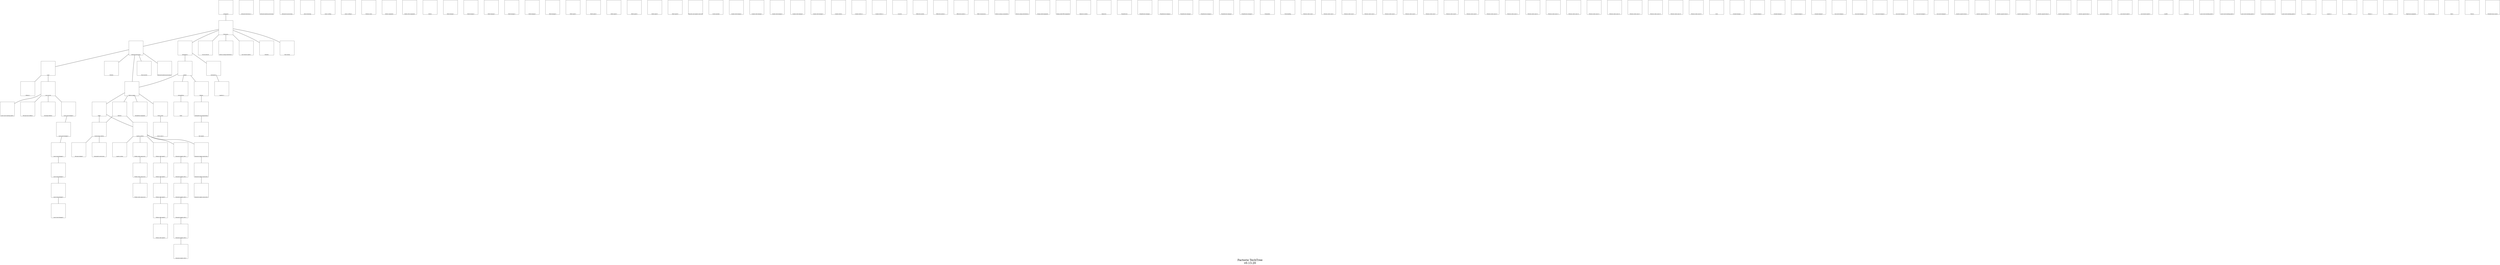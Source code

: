 digraph FactorioTechTree {
    // global config
    nodesep=2               // space between two adjacent nodes of the same rank
    ranksep=2               // space between two adjacent node ranks
    imagepath="images"      // global path for images
    overlap=false
    label="Factorio TechTree\nv0.13.20"
    fontsize=64;            // only for footer, not for node labels

    // node style definition
    node[shape=square,style=bold,height=4.7,width=4.7,fixedsize=true,image="ph.png",labelloc=b,fontsize=20];

    // nodes

    advancedElectronics             [label="Advanced electronics",image="Advanced-electronics-research.png"];
    advancedElectronics2            [label="Advanced electronics 2",image="Advanced-electronics-2-research.png"];
	advancedMaterialProcessing      [label="Advanced material processing",image="Advanced-material-processing-research.png"];
    advancedMaterialProcessing2     [label="Advanced material processing 2",image="Advanced-material-processing-research.png"];
	advancedOilProcessing			[label="Advanced oil processing",image="Oil-processing-research.png"];
    alienTechnology					[label="Alien technology",image="Alien-technology-research.png"];
    armorCrafting                   [label="Armor crafting",image="Armor-making-research.png"];
    armorCrafting2                  [label="Armor crafting 2",image="Armor-making-research.png"];
    armorCrafting3                  [label="Modular armor",image="Armor-making-research.png"];
    automatedConstruction           [label="Automated construction",image="Automated-construction-research.png"];
    automatedRailTransportation     [label="Automated rail transportation",image="Automated-rail-transportation-research.png"];
    automation                      [label="Automation",image="Automation-research.png"];
    automation2                     [label="Automation 2",image="Automation-research.png"];
    automation3                     [label="Automation 3",image="Automation-research.png"];
    automobilism                    [label="Automobilism",image="Automobilism-research.png"];
    #basicElectricDischargeDefense   [label="Discharge defense",image="Basic-electric-discharge-defense-equipment-research.png"];
    #basicExoskeletonEquipment		[label="Exoskeleton equipment",image="Basic-exoskeleton-equipment-research.png"];
    #basicLaserDefenseEquipment		[label="Personal laser defense",image="Basic-laser-defense-equipment-research.png"];
    batteryEquipment				[label="Battery equipment",image="Battery-equipment-research.png"];
    batteryEquipment2				[label="Battery MK2 equipment",image="Battery-mk2-equipment-research.png"];
    battery 						[label="Battery",image="Battery-research.png"];
    bulletDamage1 					[label="Bullet damage 1",image="Bullet-damage-research.png"];
    bulletDamage2 					[label="Bullet damage 2",image="Bullet-damage-research.png"];
    bulletDamage3					[label="Bullet damage 3",image="Bullet-damage-research.png"];
    bulletDamage4 					[label="Bullet damage 4",image="Bullet-damage-research.png"];
    bulletDamage5 					[label="Bullet damage 5",image="Bullet-damage-research.png"];
    bulletDamage6 					[label="Bullet damage 6",image="Bullet-damage-research.png"];
    bulletSpeed1 					[label="Bullet speed 1",image="Bullet-speed-research.png"];
    bulletSpeed2 					[label="Bullet speed 2",image="Bullet-speed-research.png"];
    bulletSpeed3 					[label="Bullet speed 3",image="Bullet-speed-research.png"];
    bulletSpeed4 					[label="Bullet speed 4",image="Bullet-speed-research.png"];
    bulletSpeed5 					[label="Bullet speed 5",image="Bullet-speed-research.png"];
    bulletSpeed6 					[label="Bullet speed 6",image="Bullet-speed-research.png"];
    characterAutoLogisticTrashSlots [label="Character auto logistic trash slots",image="Character-auto-logistic-trash-slots-research.png"];
    characterLogisticSlots1         [label="Character logistic slots 1",image="Character-logistic-slots-research.png"];
    characterLogisticSlots2         [label="Character logistic slots 2",image="Character-logistic-slots-research.png"];
    characterLogisticSlots3         [label="Character logistic slots 3",image="Character-logistic-slots-research.png"];
    characterLogisticSlots4         [label="Character logistic slots 4",image="Character-logistic-slots-research.png"];
    characterLogisticSlots5         [label="Character logistic slots 5",image="Character-logistic-slots-research.png"];
    characterLogisticSlots6         [label="Character logistic slots 6",image="Character-logistic-slots-research.png"];
    characterLogisticTrashSlots1    [label="Character logistic trash slots 1",image="Character-logistic-trash-slots-research.png"];
    characterLogisticTrashSlots2    [label="Character logistic trash slots 2",image="Character-logistic-trash-slots-research.png"];
    characterLogisticTrashSlots3    [label="Character logistic trash slots 3",image="Character-logistic-trash-slots-research.png"];
    circuitNetwork                  [label="Circuit network",image="Circuit-network-research.png"];
    clusterGrenade					[label="Cluster grenade",image="Cluster-grenade-research.png"];
    combatRobotDamage1 				[label="Combat robot damage 1",image="Combat-robot-damage-research.png"];
    combatRobotDamage2 				[label="Combat robot damage 2",image="Combat-robot-damage-research.png"];
    combatRobotDamage3 				[label="Combat robot damage 3",image="Combat-robot-damage-research.png"];
    combatRobotDamage4 				[label="Combat robot damage 4",image="Combat-robot-damage-research.png"];
    combatRobotDamage5 				[label="Combat robot damage 5",image="Combat-robot-damage-research.png"];
    combatRobitics 					[label="Combat robotics",image="Combat-robotics-research.png"];
    combatRobitics2					[label="Combat robotics 2",image="Combat-robotics-research.png"];
    combatRobitics3					[label="Combat robotics 3",image="Combat-robotics-research.png"];
    concrete 						[label="Concrete",image="Concrete-research.png"];
    constructionRobotics            [label="Construction robotics",image="Construction-robotics-research.png"];
    dischargeDefense                [label="Discharge defense",index="Basic-electric-discharge-defense-equipment-research.png"];
    effectivityModule				[label="Effectivity module",image="Effectivity-module-research.png"];
    effectivityModule2				[label="Effectivity module 2",image="Effectivity-module-research.png"];
    effectivityModule3				[label="Effectivity module 3",image="Effectivity-module-research.png"];
    effectTransmission				[label="Effect transmission",image="Effect-transmission-research.png"];
    electricEnergyAccumulators		[label="Electric energy accumulators",image="Electric-energy-acumulators-research.png"];
    electricEnergyDistribution1     [label="Electric energy distribution 1",image="Electric-energy-distribution-research.png"];
    electricEnergyDistribution2     [label="Electric energy distribution 2",image="Electric-energy-distribution-research.png"];
    electricEngine                  [label="Electric engine",image="Electric-engine-research.png"];
    electronics                     [label="Electronics",image="Electronics-research.png"];
    energyShieldEquipment 			[label="Energy shield equipment",image="Energy-shield-equipment-research.png"];
    energyShieldMK2Equipment		[label="Energy shield MK2 equipment",image="Energy-shield-mk2-equipment-research.png"];
    engine                          [label="Engine",image="Engine-research.png"];
    explosiveRocketry				[label="Explosive rocketry",image="Explosive-rocketry-research.png"];
    explosives 						[label="Explosives",image="Explosives-research.png"];
    exoskeletonEquipment            [label="Exoskeleton equipment",image="Basic-exoskeleton-equipment-research.png"];
    flamethrower					[label="Flamethrower",image="Flame-thrower-research.png"];
    flamethrowerDamage1				[label="Flamethrower damage 1",image="Flamethrower-turret-damage-research.png"];
    flamethrowerDamage2				[label="Flamethrower damage 2",image="Flamethrower-turret-damage-research.png"];
    flamethrowerDamage3				[label="Flamethrower damage 3",image="Flamethrower-turret-damage-research.png"];
    flamethrowerDamage4				[label="Flamethrower damage 4",image="Flamethrower-turret-damage-research.png"];
    flamethrowerDamage5				[label="Flamethrower damage 5",image="Flamethrower-turret-damage-research.png"];
    flamethrowerDamage6				[label="Flamethrower damage 6",image="Flamethrower-turret-damage-research.png"];
    flammables						[label="Flammables",image="Flammables-research.png"];
    fluidHandling					[label="Fluid handling",image="Fluid-handling-research.png"];
    flight                          [label="Flight",image="Flying-research.png"];
    followerRobots1					[label="Follower robot count 1",image="Follower-robots-research.png"];
    followerRobots2					[label="Follower robot count 2",image="Follower-robots-research.png"];
    followerRobots3					[label="Follower robot count 3",image="Follower-robots-research.png"];
    followerRobots4					[label="Follower robot count 4",image="Follower-robots-research.png"];
    followerRobots5					[label="Follower robot count 5",image="Follower-robots-research.png"];
    followerRobots6					[label="Follower robot count 6",image="Follower-robots-research.png"];
    followerRobots7					[label="Follower robot count 7",image="Follower-robots-research.png"];
    followerRobots8					[label="Follower robot count 8",image="Follower-robots-research.png"];
    followerRobots9					[label="Follower robot count 9",image="Follower-robots-research.png"];
    followerRobots10				[label="Follower robot count 10",image="Follower-robots-research.png"];
    followerRobots11				[label="Follower robot count 11",image="Follower-robots-research.png"];
    followerRobots12				[label="Follower robot count 12",image="Follower-robots-research.png"];
    followerRobots13				[label="Follower robot count 13",image="Follower-robots-research.png"];
    followerRobots14				[label="Follower robot count 14",image="Follower-robots-research.png"];
    followerRobots15				[label="Follower robot count 15",image="Follower-robots-research.png"];
    followerRobots16				[label="Follower robot count 16",image="Follower-robots-research.png"];
    followerRobots17				[label="Follower robot count 17",image="Follower-robots-research.png"];
    followerRobots18				[label="Follower robot count 18",image="Follower-robots-research.png"];
    followerRobots19				[label="Follower robot count 19",image="Follower-robots-research.png"];
    followerRobots20				[label="Follower robot count 20",image="Follower-robots-research.png"];
    gates							[label="Gates",image="Gates-research.png"];
    grenadeDamage1					[label="Grenade damage 1",image="Grenade-damage-research.png"];
    grenadeDamage2					[label="Grenade damage 2",image="Grenade-damage-research.png"];
    grenadeDamage3					[label="Grenade damage 3",image="Grenade-damage-research.png"];
    grenadeDamage4					[label="Grenade damage 4",image="Grenade-damage-research.png"];
    grenadeDamage5					[label="Grenade damage 5",image="Grenade-damage-research.png"];
    gunTurretDamage1				[label="Gun turret damage 1",image="Gun-turret-damage-research.png"];
    gunTurretDamage2				[label="Gun turret damage 2",image="Gun-turret-damage-research.png"];
    gunTurretDamage3				[label="Gun turret damage 3",image="Gun-turret-damage-research.png"];
    gunTurretDamage4				[label="Gun turret damage 4",image="Gun-turret-damage-research.png"];
    gunTurretDamage5				[label="Gun turret damage 5",image="Gun-turret-damage-research.png"];
    gunTurretDamage6				[label="Gun turret damage 6",image="Gun-turret-damage-research.png"];
    inserterCapacityBonus1			[label="Inserter capacity bonus 1",image="Inserter-capacity-research.png"];
    inserterCapacityBonus2			[label="Inserter capacity bonus 2",image="Inserter-capacity-research.png"];
    inserterCapacityBonus3			[label="Inserter capacity bonus 3",image="Inserter-capacity-research.png"];
    inserterCapacityBonus4			[label="Inserter capacity bonus 4",image="Inserter-capacity-research.png"];
    inserterCapacityBonus5			[label="Inserter capacity bonus 5",image="Inserter-capacity-research.png"];
    inserterCapacityBonus6			[label="Inserter capacity bonus 6",image="Inserter-capacity-research.png"];
    inserterCapacityBonus7			[label="Inserter capacity bonus 7",image="Inserter-capacity-research.png"];
    labResearchSpeed1               [label="Lab research speed 1",image="Research-effectivity-research.png"];
    labResearchSpeed2               [label="Lab research speed 2",image="Research-effectivity-research.png"];
    labResearchSpeed3               [label="Lab research speed 3",image="Research-effectivity-research.png"];
    labResearchSpeed4               [label="Lab research speed 4",image="Research-effectivity-research.png"];
    landfill						[label="Landfill",image="Landfill-research.png"];
    landmines						[label="Landmines",image="Land-mine-research.png"];
    laser                           [label="Laser",image="Laser-research.png"];
    laserTurretDamage1              [label="Laser turret damage 1",image="Laser-turret-damage-research.png"];
    laserTurretDamage2              [label="Laser turret damage 2",image="Laser-turret-damage-research.png"];
    laserTurretDamage3              [label="Laser turret damage 3",image="Laser-turret-damage-research.png"];
    laserTurretDamage4              [label="Laser turret damage 4",image="Laser-turret-damage-research.png"];
    laserTurretDamage5              [label="Laser turret damage 5",image="Laser-turret-damage-research.png"];
    laserTurretDamage6              [label="Laser turret damage 6",image="Laser-turret-damage-research.png"];
    laserTurretShootingSpeed1       [label="Laser turret shooting speed 1",image="Laser-turret-speed-research.png"];
    laserTurretShootingSpeed2       [label="Laser turret shooting speed 2",image="Laser-turret-speed-research.png"];
    laserTurretShootingSpeed3       [label="Laser turret shooting speed 3",image="Laser-turret-speed-research.png"];
    laserTurretShootingSpeed4       [label="Laser turret shooting speed 4",image="Laser-turret-speed-research.png"];
    laserTurretShootingSpeed5       [label="Laser turret shooting speed 5",image="Laser-turret-speed-research.png"];
    laserTurretShootingSpeed6       [label="Laser turret shooting speed 6",image="Laser-turret-speed-research.png"];
    laserTurrets                    [label="Laser turrets",image="Laser-turrets-research.png"];
    logisticRobotics                [label="Logistic robotics",image="Logistic-robotics-research.png"];
    logisticSystem                  [label="Logistic system",image="Logistic-system-research.png"];
    logistics                       [label="Logistics",image="Logistics-research.png"];
    logistics2                      [label="Logistics 2",image="Logistics-research.png"];
    logistics3                      [label="Logistics 3",image="Logistics-research.png"];
    military                        [label="Military",image="Military-research.png"];
    military2                       [label="Military 2",image="Military-research.png"];
    military3                       [label="Military 3",image="Military-research.png"];
    military4                       [label="Military 4",image="Military-research.png"];
    modules                         [label="Modules",image="Module-research.png"];
    nightvisionEquipment			[label="Nightvision equipment",image="Night-vision-equipment-research.png"];
    oilProcessing					[label="Oil processing",image="Oil-gathering-research.png"];
    #advancedOilProcessing			[label="Advanced oil processing",image="Oil-processing-research.png"];
    optics							[label="Optics",image="Optics-research.png"];
    personalLaserDefense            [label="Personal laser defense",image="Basic-laser-defense-equipment-research.png"];
    personalRoboport                [label="Personal roboport",image="Personal-roboport-equipment-research.png"];
    plastics						[label="Plastics",image="Plastics-research.png"];
    portableFusionReactor			[label="Portable fusion reactor",image="Fusion-reactor-equipment-research.png"];
    powerArmor                      [label="Power armor",image="Power-armor-research.png"];
    powerArmor2                     [label="Power armor 2",image="Power-armor-mk2-research.png"];
    
    railSignals                     [label="Rail signals"];
    railway                         [label="Railway"];
    robotics                        [label="Robotics"];
    rocketry                        [label="Rocketry"];
    solarEnergy                     [label="Solar energy"];
    stackInserter                   [label="Stack inserter"];
    tanks                           [label="Tanks"];
    workerRobotCargoSize1           [label="Worker robot cargo size 1"];
    workerRobotCargoSize2           [label="Worker robot cargo size 2"];
    workerRobotCargoSize3           [label="Worker robot cargo size 3"];
    workerRobotSpeed1               [label="Worker robot speed 1"];
    workerRobotSpeed2               [label="Worker robot speed 2"];
    workerRobotSpeed3               [label="Worker robot speed 3"];
    workerRobotSpeed4               [label="Worker robot speed 4"];
    workerRobotSpeed5               [label="Worker robot speed 5"];


    // arrow style definition
    edge[dir=none,arrowhead=crow,arrowtail=diamond,arrowsize=3,penwidth=3];

    // edges ( arrows )
    automation ->   electronics;

    electronics ->  automation2;
    electronics ->  circuitNetwork;
    electronics ->  advancedElectronics;
    electronics ->  solarEnergy;
    electronics ->  electricEnergyDistribution1;
    electronics ->  labResearchSpeed1;
    electronics ->  rocketry;

    automation2 -> automation3;
    automation2 -> engine;

    engine -> electricEngine;
    engine -> railway;
    engine -> automobilism;

    automation3 -> logistics3;

    electricEngine -> flight;
    electricEngine -> robotics;
    electricEngine -> exoskeletonEquipment;
    electricEngine -> powerArmor;

    flight -> constructionRobotics;
    flight -> logisticRobotics;

    constructionRobotics -> automatedConstruction;
    constructionRobotics -> personalRoboport;

    logisticRobotics -> logisticSystem
    logisticRobotics -> characterLogisticSlots1
    logisticRobotics -> characterLogisticTrashSlots1
    logisticRobotics -> workerRobotSpeed1
    logisticRobotics -> workerRobotCargoSize1

    characterLogisticSlots1 -> characterLogisticSlots2 -> characterLogisticSlots3 -> characterLogisticSlots4 -> characterLogisticSlots5 -> characterLogisticSlots6;

    characterLogisticTrashSlots1 -> characterLogisticTrashSlots2 -> characterLogisticTrashSlots3;

    workerRobotSpeed1 -> workerRobotSpeed2 -> workerRobotSpeed3 -> workerRobotSpeed4 -> workerRobotSpeed5;

    workerRobotCargoSize1 -> workerRobotCargoSize2 -> workerRobotCargoSize3;

    robotics -> constructionRobotics;
    robotics -> logisticRobotics;

    powerArmor -> powerArmor2;

    railway -> automatedRailTransportation;

    automatedRailTransportation -> railSignals;

    automobilism -> tanks;

    advancedElectronics -> laser;
    advancedElectronics -> electricEngine;
    advancedElectronics -> advancedMaterialProcessing2;
    advancedElectronics -> stackInserter;
    advancedElectronics -> modules;

    laser -> laserTurrets;
    laser -> military3;

    laserTurrets -> laserTurretDamage1;
    laserTurrets -> laserTurretShootingSpeed1;
    laserTurrets -> personalLaserDefense;
    laserTurrets -> dischargeDefense;

    laserTurretDamage1 -> laserTurretDamage2 -> laserTurretDamage3 -> laserTurretDamage4 -> laserTurretDamage5 -> laserTurretDamage6;

}
